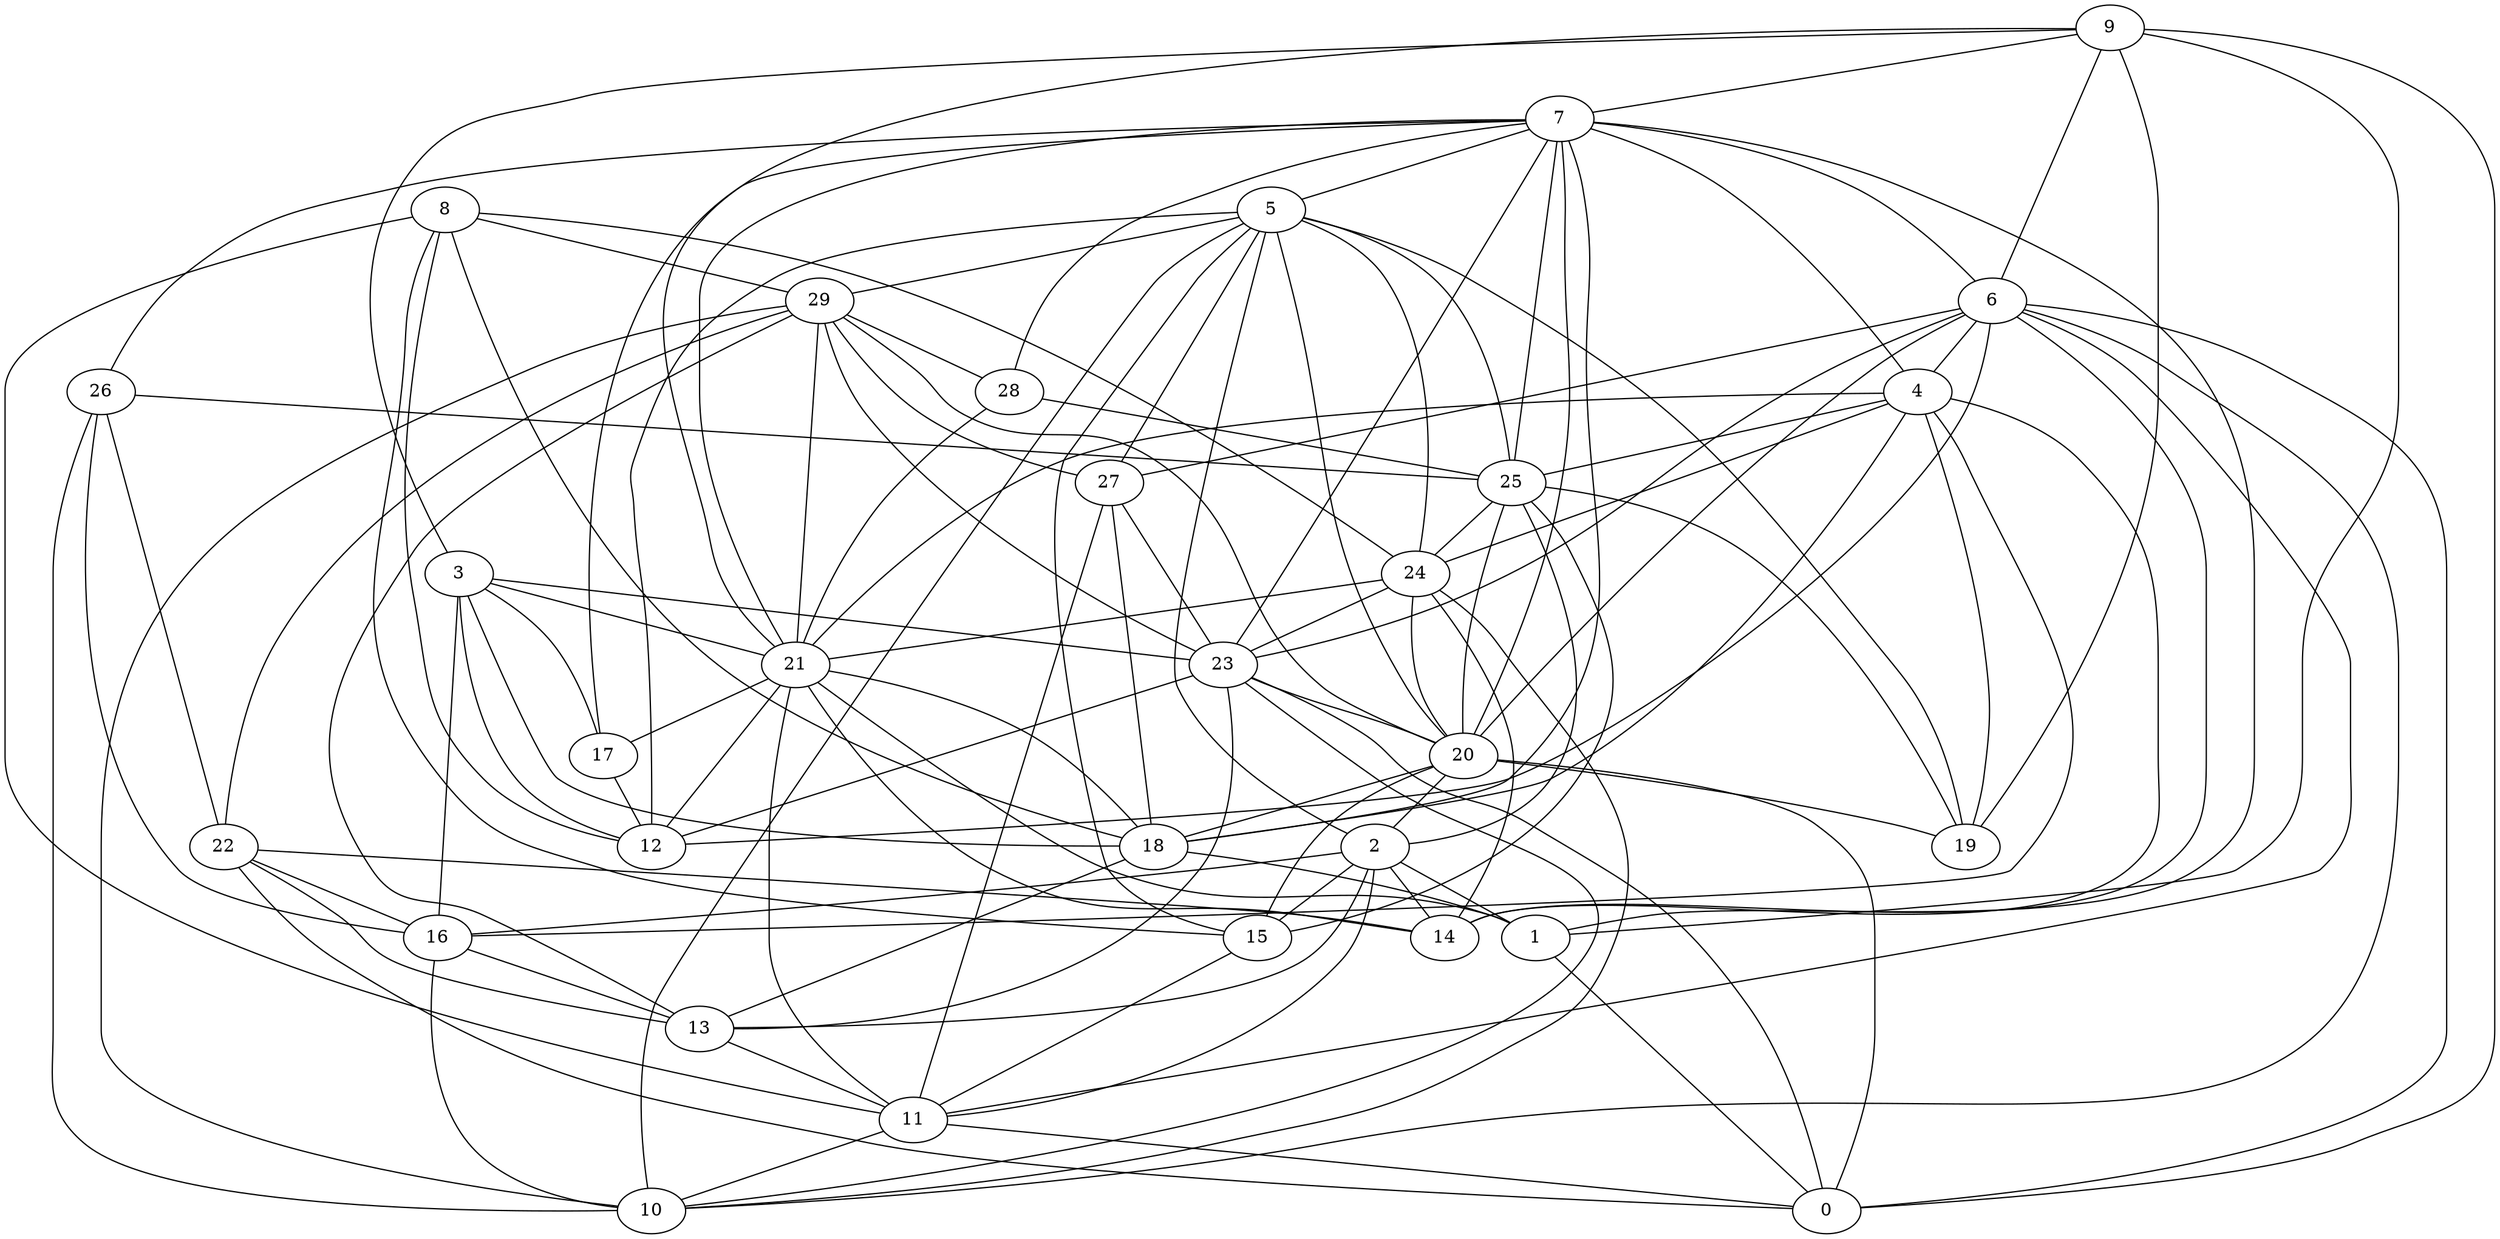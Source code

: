 digraph GG_graph {

subgraph G_graph {
edge [color = black]
"24" -> "14" [dir = none]
"9" -> "21" [dir = none]
"28" -> "21" [dir = none]
"16" -> "10" [dir = none]
"8" -> "15" [dir = none]
"8" -> "18" [dir = none]
"23" -> "13" [dir = none]
"21" -> "14" [dir = none]
"21" -> "12" [dir = none]
"21" -> "18" [dir = none]
"20" -> "19" [dir = none]
"20" -> "18" [dir = none]
"20" -> "0" [dir = none]
"3" -> "17" [dir = none]
"3" -> "23" [dir = none]
"3" -> "16" [dir = none]
"3" -> "18" [dir = none]
"6" -> "0" [dir = none]
"29" -> "27" [dir = none]
"29" -> "22" [dir = none]
"29" -> "23" [dir = none]
"13" -> "11" [dir = none]
"26" -> "16" [dir = none]
"5" -> "25" [dir = none]
"5" -> "29" [dir = none]
"4" -> "21" [dir = none]
"7" -> "1" [dir = none]
"7" -> "20" [dir = none]
"2" -> "1" [dir = none]
"6" -> "20" [dir = none]
"6" -> "4" [dir = none]
"2" -> "16" [dir = none]
"24" -> "20" [dir = none]
"6" -> "23" [dir = none]
"4" -> "16" [dir = none]
"11" -> "10" [dir = none]
"15" -> "11" [dir = none]
"26" -> "25" [dir = none]
"6" -> "12" [dir = none]
"24" -> "21" [dir = none]
"7" -> "6" [dir = none]
"22" -> "16" [dir = none]
"20" -> "15" [dir = none]
"7" -> "28" [dir = none]
"29" -> "13" [dir = none]
"27" -> "11" [dir = none]
"9" -> "7" [dir = none]
"24" -> "23" [dir = none]
"29" -> "28" [dir = none]
"8" -> "29" [dir = none]
"11" -> "0" [dir = none]
"28" -> "25" [dir = none]
"21" -> "11" [dir = none]
"21" -> "17" [dir = none]
"2" -> "15" [dir = none]
"9" -> "19" [dir = none]
"20" -> "2" [dir = none]
"4" -> "18" [dir = none]
"25" -> "20" [dir = none]
"22" -> "0" [dir = none]
"8" -> "12" [dir = none]
"6" -> "27" [dir = none]
"7" -> "5" [dir = none]
"23" -> "12" [dir = none]
"25" -> "15" [dir = none]
"5" -> "12" [dir = none]
"7" -> "23" [dir = none]
"7" -> "18" [dir = none]
"9" -> "6" [dir = none]
"9" -> "1" [dir = none]
"17" -> "12" [dir = none]
"6" -> "14" [dir = none]
"23" -> "10" [dir = none]
"27" -> "23" [dir = none]
"5" -> "2" [dir = none]
"23" -> "0" [dir = none]
"5" -> "20" [dir = none]
"5" -> "24" [dir = none]
"1" -> "0" [dir = none]
"2" -> "11" [dir = none]
"26" -> "22" [dir = none]
"25" -> "19" [dir = none]
"5" -> "10" [dir = none]
"3" -> "21" [dir = none]
"7" -> "26" [dir = none]
"22" -> "14" [dir = none]
"4" -> "19" [dir = none]
"9" -> "3" [dir = none]
"21" -> "1" [dir = none]
"18" -> "1" [dir = none]
"4" -> "14" [dir = none]
"27" -> "18" [dir = none]
"7" -> "21" [dir = none]
"25" -> "24" [dir = none]
"7" -> "17" [dir = none]
"7" -> "25" [dir = none]
"23" -> "20" [dir = none]
"4" -> "25" [dir = none]
"18" -> "13" [dir = none]
"26" -> "10" [dir = none]
"29" -> "21" [dir = none]
"5" -> "27" [dir = none]
"5" -> "15" [dir = none]
"6" -> "11" [dir = none]
"24" -> "10" [dir = none]
"9" -> "0" [dir = none]
"3" -> "12" [dir = none]
"2" -> "14" [dir = none]
"7" -> "4" [dir = none]
"25" -> "2" [dir = none]
"29" -> "20" [dir = none]
"22" -> "13" [dir = none]
"4" -> "24" [dir = none]
"2" -> "13" [dir = none]
"8" -> "24" [dir = none]
"5" -> "19" [dir = none]
"29" -> "10" [dir = none]
"6" -> "10" [dir = none]
"8" -> "11" [dir = none]
"16" -> "13" [dir = none]
}

}
